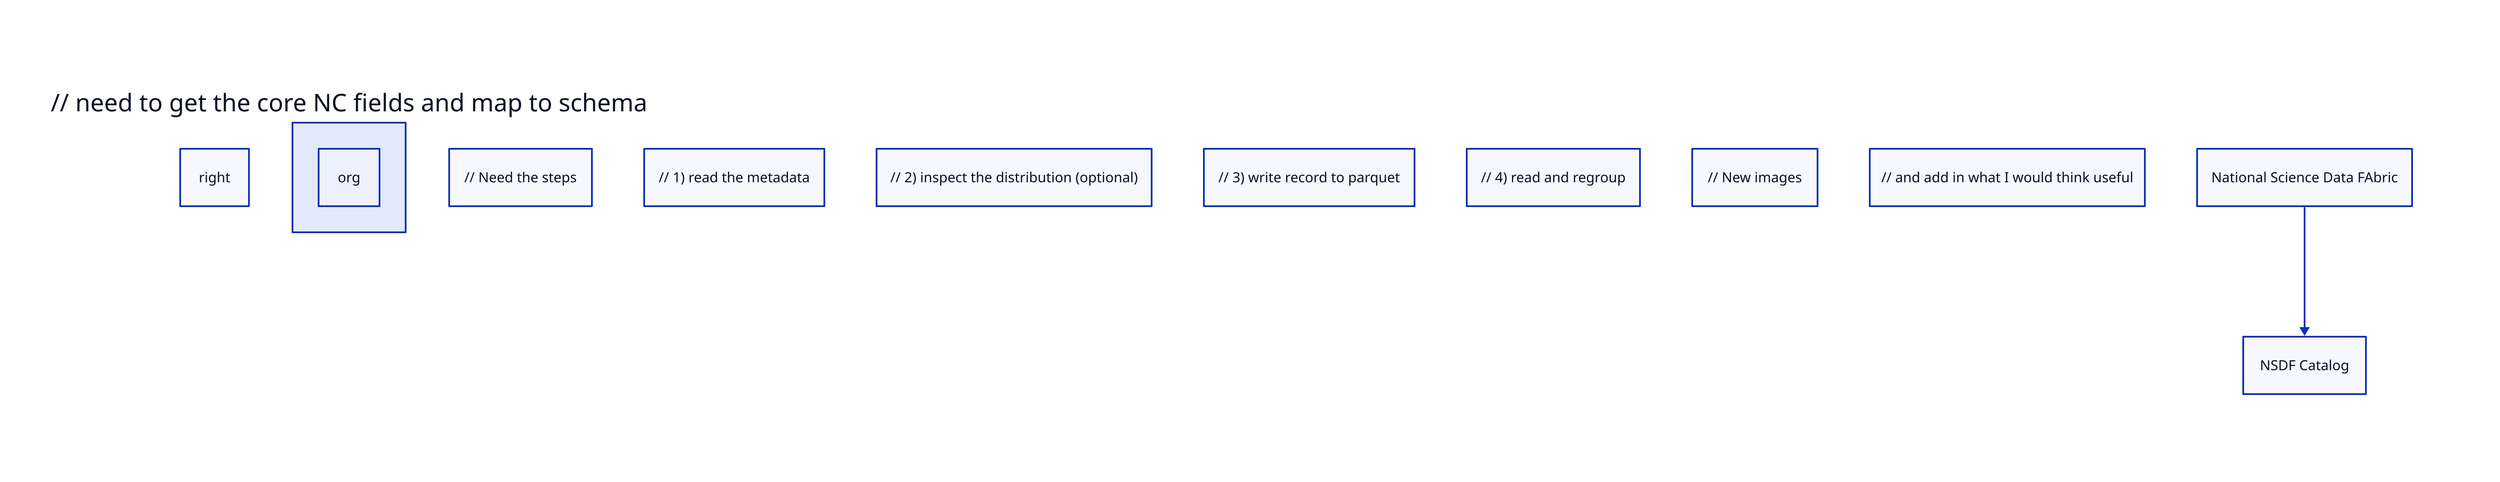 diretion: right

NSDF: National Science Data FAbric
NC: NSDF Catalog

NSDF -> NC

// Need the steps
// 1) read the metadata
// 2) inspect the distribution (optional)
// 3) write record to parquet
// 4) read and regroup

// New images
// need to get the core NC fields and map to schema.org
// and add in what I would think useful.



